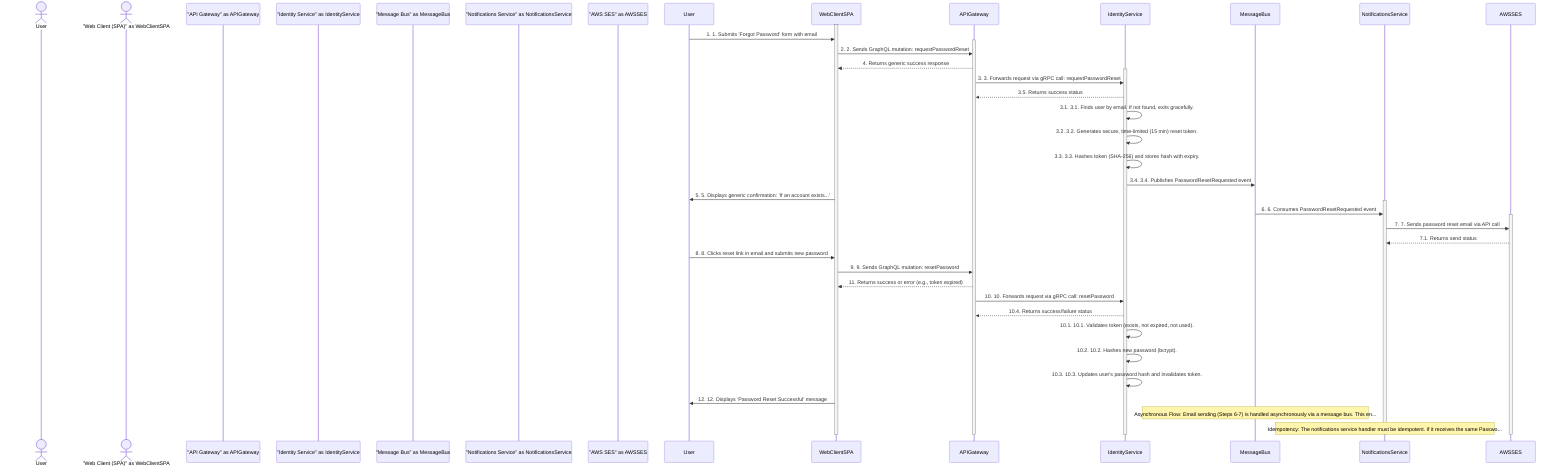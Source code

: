 sequenceDiagram
    actor "User" as User
    actor "Web Client (SPA)" as WebClientSPA
    participant "API Gateway" as APIGateway
    participant "Identity Service" as IdentityService
    participant "Message Bus" as MessageBus
    participant "Notifications Service" as NotificationsService
    participant "AWS SES" as AWSSES

    activate WebClientSPA
    User->>WebClientSPA: 1. 1. Submits 'Forgot Password' form with email
    activate APIGateway
    WebClientSPA->>APIGateway: 2. 2. Sends GraphQL mutation: requestPasswordReset
    APIGateway-->>WebClientSPA: 4. Returns generic success response
    activate IdentityService
    APIGateway->>IdentityService: 3. 3. Forwards request via gRPC call: requestPasswordReset
    IdentityService-->>APIGateway: 3.5. Returns success status
    IdentityService->>IdentityService: 3.1. 3.1. Finds user by email. If not found, exits gracefully.
    IdentityService->>IdentityService: 3.2. 3.2. Generates secure, time-limited (15 min) reset token.
    IdentityService->>IdentityService: 3.3. 3.3. Hashes token (SHA-256) and stores hash with expiry.
    IdentityService->>MessageBus: 3.4. 3.4. Publishes PasswordResetRequested event
    WebClientSPA->>User: 5. 5. Displays generic confirmation: 'If an account exists...'
    activate NotificationsService
    MessageBus->>NotificationsService: 6. 6. Consumes PasswordResetRequested event
    activate AWSSES
    NotificationsService->>AWSSES: 7. 7. Sends password reset email via API call
    AWSSES-->>NotificationsService: 7.1. Returns send status
    User->>WebClientSPA: 8. 8. Clicks reset link in email and submits new password
    WebClientSPA->>APIGateway: 9. 9. Sends GraphQL mutation: resetPassword
    APIGateway-->>WebClientSPA: 11. Returns success or error (e.g., token expired)
    APIGateway->>IdentityService: 10. 10. Forwards request via gRPC call: resetPassword
    IdentityService-->>APIGateway: 10.4. Returns success/failure status
    IdentityService->>IdentityService: 10.1. 10.1. Validates token (exists, not expired, not used).
    IdentityService->>IdentityService: 10.2. 10.2. Hashes new password (bcrypt).
    IdentityService->>IdentityService: 10.3. 10.3. Updates user's password hash and invalidates token.
    WebClientSPA->>User: 12. 12. Displays 'Password Reset Successful' message

    note over MessageBus: Asynchronous Flow: Email sending (Steps 6-7) is handled asynchronously via a message bus. This en...
    note over NotificationsService: Idempotency: The notifications service handler must be idempotent. If it receives the same Passwo...

    deactivate AWSSES
    deactivate NotificationsService
    deactivate IdentityService
    deactivate APIGateway
    deactivate WebClientSPA